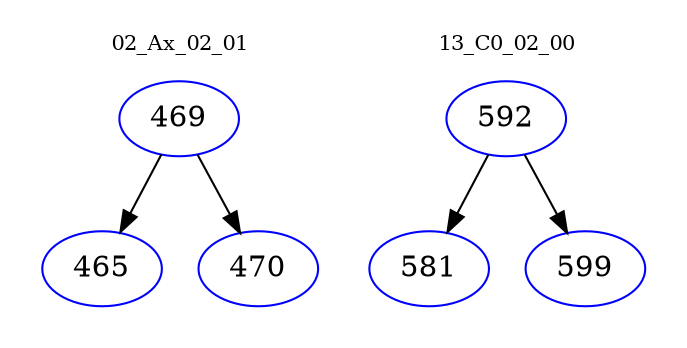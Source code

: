 digraph{
subgraph cluster_0 {
color = white
label = "02_Ax_02_01";
fontsize=10;
T0_469 [label="469", color="blue"]
T0_469 -> T0_465 [color="black"]
T0_465 [label="465", color="blue"]
T0_469 -> T0_470 [color="black"]
T0_470 [label="470", color="blue"]
}
subgraph cluster_1 {
color = white
label = "13_C0_02_00";
fontsize=10;
T1_592 [label="592", color="blue"]
T1_592 -> T1_581 [color="black"]
T1_581 [label="581", color="blue"]
T1_592 -> T1_599 [color="black"]
T1_599 [label="599", color="blue"]
}
}
